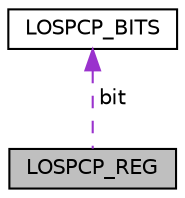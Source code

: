 digraph "LOSPCP_REG"
{
  edge [fontname="Helvetica",fontsize="10",labelfontname="Helvetica",labelfontsize="10"];
  node [fontname="Helvetica",fontsize="10",shape=record];
  Node1 [label="LOSPCP_REG",height=0.2,width=0.4,color="black", fillcolor="grey75", style="filled", fontcolor="black"];
  Node2 -> Node1 [dir="back",color="darkorchid3",fontsize="10",style="dashed",label=" bit" ,fontname="Helvetica"];
  Node2 [label="LOSPCP_BITS",height=0.2,width=0.4,color="black", fillcolor="white", style="filled",URL="$struct_l_o_s_p_c_p___b_i_t_s.html"];
}
